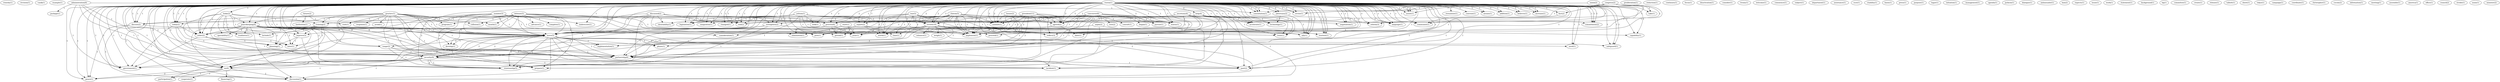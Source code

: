 digraph G {
  remedy [ label="remedy(1)" ];
  revision [ label="revision(1)" ];
  vanik [ label="vanik(1)" ];
  example [ label="example(1)" ];
  number [ label="number(3)" ];
  underscore [ label="underscore(1)" ];
  reform [ label="reform(3)" ];
  process [ label="process(6)" ];
  move [ label="move(1)" ];
  commitment [ label="commitment(2)" ];
  today [ label="today(2)" ];
  order [ label="order(2)" ];
  partnership [ label="partnership(6)" ];
  move [ label="move(5)" ];
  government [ label="government(1)" ];
  implement [ label="implement(1)" ];
  future [ label="future(2)" ];
  institution [ label="institution(1)" ];
  visit [ label="visit(1)" ];
  proliferation [ label="proliferation(1)" ];
  grachev [ label="grachev(1)" ];
  peacekeeping [ label="peacekeeping(4)" ];
  response [ label="response(1)" ];
  avoid [ label="avoid(1)" ];
  program [ label="program(1)" ];
  training [ label="training(2)" ];
  collision [ label="collision(1)" ];
  month [ label="month(1)" ];
  develop [ label="develop(1)" ];
  discuss [ label="discuss(2)" ];
  un [ label="un(4)" ];
  prepare [ label="prepare(1)" ];
  incident [ label="incident(1)" ];
  reduction [ label="reduction(1)" ];
  continues [ label="continues(1)" ];
  russia [ label="russia(12)" ];
  pursue [ label="pursue(1)" ];
  looks [ label="looks(2)" ];
  help [ label="help(4)" ];
  consideration [ label="consideration(1)" ];
  take [ label="take(1)" ];
  changed [ label="changed(1)" ];
  look [ label="look(1)" ];
  fact [ label="fact(2)" ];
  reexamine [ label="reexamine(1)" ];
  convene [ label="convene(1)" ];
  adversary [ label="adversary(2)" ];
  negotiation [ label="negotiation(1)" ];
  means [ label="means(1)" ];
  strengthen [ label="strengthen(2)" ];
  addition [ label="addition(1)" ];
  technology [ label="technology(1)" ];
  implementation [ label="implementation(1)" ];
  emigration [ label="emigration(1)" ];
  export [ label="export(2)" ];
  need [ label="need(1)" ];
  range [ label="range(2)" ];
  post [ label="post(1)" ];
  phase [ label="phase(1)" ];
  capability [ label="capability(1)" ];
  believes [ label="believes(1)" ];
  increase [ label="increase(1)" ];
  end [ label="end(2)" ];
  accelerate [ label="accelerate(1)" ];
  review [ label="review(10)" ];
  revise [ label="revise(1)" ];
  legislation [ label="legislation(1)" ];
  security [ label="security(9)" ];
  assist [ label="assist(1)" ];
  safeguard [ label="safeguard(1)" ];
  world [ label="world(1)" ];
  communist [ label="communist(1)" ];
  peace [ label="peace(1)" ];
  discussion [ label="discussion(1)" ];
  status [ label="status(1)" ];
  summit [ label="summit(1)" ];
  past [ label="past(2)" ];
  trust [ label="trust(1)" ];
  ally [ label="ally(1)" ];
  reorient [ label="reorient(1)" ];
  reflect [ label="reflect(3)" ];
  agreed [ label="agreed(2)" ];
  language [ label="language(1)" ];
  consultation [ label="consultation(1)" ];
  relationship [ label="relationship(5)" ];
  house [ label="house(2)" ];
  discussed [ label="discussed(2)" ];
  improve [ label="improve(3)" ];
  desirability [ label="desirability(1)" ];
  elimination [ label="elimination(1)" ];
  operability [ label="operability(1)" ];
  readiness [ label="readiness(1)" ];
  include [ label="include(1)" ];
  planning [ label="planning(1)" ];
  inter [ label="inter(1)" ];
  participation [ label="participation(1)" ];
  focus [ label="focus(1)" ];
  congress [ label="congress(2)" ];
  deactivation [ label="deactivation(1)" ];
  yeltsin [ label="yeltsin(1)" ];
  consider [ label="consider(1)" ];
  treaty [ label="treaty(1)" ];
  defense [ label="defense(3)" ];
  advance [ label="advance(1)" ];
  complete [ label="complete(1)" ];
  period [ label="period(1)" ];
  year [ label="year(1)" ];
  welcome [ label="welcome(1)" ];
  proceed [ label="proceed(1)" ];
  commence [ label="commence(1)" ];
  subject [ label="subject(1)" ];
  department [ label="department(1)" ];
  assistance [ label="assistance(1)" ];
  csce [ label="csce(1)" ];
  stability [ label="stability(1)" ];
  russia [ label="russia(2)" ];
  start [ label="start(2)" ];
  basis [ label="basis(1)" ];
  press [ label="press(1)" ];
  purpose [ label="purpose(1)" ];
  lugar [ label="lugar(1)" ];
  war [ label="war(5)" ];
  time [ label="time(1)" ];
  initiation [ label="initiation(1)" ];
  management [ label="management(1)" ];
  agenda [ label="agenda(1)" ];
  jackson [ label="jackson(1)" ];
  dialogue [ label="dialogue(1)" ];
  clinton [ label="clinton(5)" ];
  russia [ label="russia(1)" ];
  ambassador [ label="ambassador(1)" ];
  ban [ label="ban(2)" ];
  expects [ label="expects(1)" ];
  issue [ label="issue(1)" ];
  work [ label="work(1)" ];
  statement [ label="statement(1)" ];
  background [ label="background(1)" ];
  hq [ label="hq(1)" ];
  committee [ label="committee(1)" ];
  union [ label="union(2)" ];
  enhance [ label="enhance(1)" ];
  weigh [ label="weigh(1)" ];
  create [ label="create(1)" ];
  vancouver [ label="vancouver(6)" ];
  test [ label="test(2)" ];
  consult [ label="consult(1)" ];
  began [ label="began(1)" ];
  date [ label="date(1)" ];
  release [ label="release(1)" ];
  talbott [ label="talbott(1)" ];
  sheet [ label="sheet(1)" ];
  tokyo [ label="tokyo(1)" ];
  campaign [ label="campaign(1)" ];
  coordinate [ label="coordinate(1)" ];
  cooperate [ label="cooperate(1)" ];
  financing [ label="financing(1)" ];
  aspin [ label="aspin(2)" ];
  christopher [ label="christopher(1)" ];
  cocom [ label="cocom(2)" ];
  information [ label="information(1)" ];
  meeting [ label="meeting(1)" ];
  assemble [ label="assemble(1)" ];
  grachev [ label="grachev(1)" ];
  president [ label="president(11)" ];
  america [ label="america(1)" ];
  secretary [ label="secretary(4)" ];
  administration [ label="administration(6)" ];
  package [ label="package(1)" ];
  office [ label="office(1)" ];
  council [ label="council(2)" ];
  strobe [ label="strobe(1)" ];
  start [ label="start(1)" ];
  nunn [ label="nunn(1)" ];
  minister [ label="minister(2)" ];
  number -> underscore [ label="1" ];
  number -> reform [ label="1" ];
  number -> process [ label="1" ];
  number -> move [ label="1" ];
  number -> commitment [ label="1" ];
  number -> today [ label="1" ];
  number -> order [ label="1" ];
  number -> partnership [ label="2" ];
  number -> move [ label="1" ];
  number -> government [ label="1" ];
  number -> implement [ label="1" ];
  future -> institution [ label="1" ];
  future -> visit [ label="1" ];
  grachev -> peacekeeping [ label="1" ];
  grachev -> response [ label="1" ];
  grachev -> avoid [ label="1" ];
  grachev -> program [ label="1" ];
  grachev -> training [ label="1" ];
  grachev -> move [ label="1" ];
  grachev -> collision [ label="1" ];
  grachev -> month [ label="1" ];
  grachev -> develop [ label="1" ];
  grachev -> visit [ label="1" ];
  grachev -> discuss [ label="1" ];
  grachev -> un [ label="1" ];
  grachev -> prepare [ label="1" ];
  grachev -> move [ label="1" ];
  grachev -> incident [ label="1" ];
  russia -> pursue [ label="2" ];
  russia -> looks [ label="1" ];
  russia -> peacekeeping [ label="1" ];
  russia -> underscore [ label="1" ];
  russia -> reform [ label="3" ];
  russia -> help [ label="2" ];
  russia -> consideration [ label="1" ];
  russia -> take [ label="1" ];
  russia -> changed [ label="1" ];
  russia -> look [ label="1" ];
  russia -> fact [ label="1" ];
  russia -> reexamine [ label="1" ];
  russia -> convene [ label="1" ];
  russia -> process [ label="2" ];
  russia -> adversary [ label="2" ];
  russia -> negotiation [ label="1" ];
  russia -> means [ label="1" ];
  russia -> strengthen [ label="1" ];
  russia -> addition [ label="1" ];
  russia -> technology [ label="1" ];
  russia -> move [ label="3" ];
  russia -> implementation [ label="1" ];
  russia -> emigration [ label="1" ];
  russia -> export [ label="1" ];
  russia -> need [ label="1" ];
  russia -> range [ label="1" ];
  russia -> post [ label="1" ];
  russia -> phase [ label="1" ];
  russia -> capability [ label="1" ];
  russia -> believes [ label="1" ];
  russia -> increase [ label="1" ];
  russia -> end [ label="1" ];
  russia -> commitment [ label="1" ];
  russia -> discuss [ label="1" ];
  russia -> accelerate [ label="1" ];
  russia -> review [ label="2" ];
  russia -> today [ label="1" ];
  russia -> revise [ label="1" ];
  russia -> legislation [ label="1" ];
  russia -> security [ label="2" ];
  russia -> assist [ label="1" ];
  russia -> un [ label="1" ];
  russia -> safeguard [ label="1" ];
  russia -> world [ label="1" ];
  russia -> communist [ label="1" ];
  russia -> peace [ label="1" ];
  russia -> discussion [ label="1" ];
  russia -> status [ label="1" ];
  russia -> summit [ label="2" ];
  russia -> order [ label="1" ];
  russia -> partnership [ label="6" ];
  russia -> move [ label="3" ];
  russia -> past [ label="1" ];
  russia -> trust [ label="1" ];
  russia -> government [ label="1" ];
  russia -> ally [ label="1" ];
  russia -> reorient [ label="1" ];
  russia -> reflect [ label="2" ];
  russia -> agreed [ label="2" ];
  russia -> language [ label="1" ];
  russia -> implement [ label="2" ];
  russia -> consultation [ label="1" ];
  russia -> relationship [ label="2" ];
  house -> pursue [ label="1" ];
  house -> summit [ label="1" ];
  house -> partnership [ label="1" ];
  house -> agreed [ label="1" ];
  house -> implement [ label="1" ];
  discussed -> improve [ label="1" ];
  discussed -> process [ label="1" ];
  discussed -> strengthen [ label="1" ];
  discussed -> desirability [ label="1" ];
  discussed -> elimination [ label="1" ];
  discussed -> end [ label="1" ];
  discussed -> review [ label="1" ];
  discussed -> security [ label="1" ];
  discussed -> reflect [ label="1" ];
  discussed -> relationship [ label="1" ];
  looks -> peacekeeping [ label="1" ];
  looks -> operability [ label="1" ];
  looks -> readiness [ label="1" ];
  looks -> training [ label="1" ];
  looks -> improve [ label="1" ];
  looks -> negotiation [ label="1" ];
  looks -> include [ label="1" ];
  looks -> order [ label="1" ];
  looks -> planning [ label="1" ];
  looks -> inter [ label="1" ];
  peacekeeping -> operability [ label="2" ];
  peacekeeping -> consideration [ label="1" ];
  peacekeeping -> readiness [ label="2" ];
  peacekeeping -> improve [ label="2" ];
  peacekeeping -> move [ label="1" ];
  peacekeeping -> implementation [ label="1" ];
  peacekeeping -> phase [ label="1" ];
  peacekeeping -> capability [ label="1" ];
  peacekeeping -> un [ label="1" ];
  peacekeeping -> discussion [ label="1" ];
  peacekeeping -> order [ label="2" ];
  peacekeeping -> move [ label="1" ];
  peacekeeping -> participation [ label="1" ];
  peacekeeping -> planning [ label="2" ];
  peacekeeping -> inter [ label="2" ];
  congress -> reform [ label="1" ];
  congress -> take [ label="1" ];
  congress -> fact [ label="1" ];
  congress -> process [ label="1" ];
  congress -> revise [ label="1" ];
  congress -> assist [ label="1" ];
  congress -> communist [ label="1" ];
  congress -> reflect [ label="1" ];
  congress -> consultation [ label="1" ];
  yeltsin -> changed [ label="1" ];
  yeltsin -> look [ label="1" ];
  yeltsin -> desirability [ label="1" ];
  yeltsin -> emigration [ label="1" ];
  yeltsin -> end [ label="1" ];
  yeltsin -> review [ label="1" ];
  yeltsin -> legislation [ label="1" ];
  yeltsin -> status [ label="1" ];
  yeltsin -> summit [ label="1" ];
  yeltsin -> partnership [ label="1" ];
  yeltsin -> reflect [ label="1" ];
  yeltsin -> agreed [ label="1" ];
  yeltsin -> implement [ label="1" ];
  defense -> advance [ label="1" ];
  defense -> complete [ label="1" ];
  defense -> program [ label="1" ];
  defense -> training [ label="1" ];
  defense -> process [ label="1" ];
  defense -> move [ label="1" ];
  defense -> collision [ label="1" ];
  defense -> month [ label="1" ];
  defense -> develop [ label="1" ];
  defense -> period [ label="1" ];
  defense -> visit [ label="1" ];
  defense -> discuss [ label="1" ];
  defense -> un [ label="1" ];
  defense -> year [ label="1" ];
  defense -> prepare [ label="1" ];
  defense -> move [ label="1" ];
  defense -> incident [ label="1" ];
  help -> process [ label="1" ];
  help -> strengthen [ label="1" ];
  help -> accelerate [ label="1" ];
  help -> review [ label="1" ];
  help -> proceed [ label="1" ];
  help -> partnership [ label="1" ];
  help -> past [ label="1" ];
  help -> trust [ label="1" ];
  fact -> communist [ label="1" ];
  training -> improve [ label="1" ];
  training -> un [ label="1" ];
  training -> include [ label="1" ];
  training -> order [ label="1" ];
  training -> planning [ label="1" ];
  training -> inter [ label="1" ];
  russia -> process [ label="2" ];
  russia -> adversary [ label="2" ];
  russia -> negotiation [ label="1" ];
  russia -> means [ label="1" ];
  russia -> strengthen [ label="1" ];
  russia -> addition [ label="1" ];
  russia -> technology [ label="1" ];
  russia -> move [ label="3" ];
  russia -> implementation [ label="1" ];
  russia -> emigration [ label="1" ];
  russia -> export [ label="1" ];
  russia -> need [ label="1" ];
  russia -> range [ label="1" ];
  russia -> post [ label="1" ];
  russia -> phase [ label="1" ];
  russia -> capability [ label="1" ];
  russia -> believes [ label="1" ];
  russia -> increase [ label="1" ];
  russia -> end [ label="1" ];
  russia -> commitment [ label="1" ];
  russia -> discuss [ label="1" ];
  russia -> accelerate [ label="1" ];
  russia -> review [ label="2" ];
  russia -> today [ label="1" ];
  russia -> revise [ label="1" ];
  russia -> legislation [ label="1" ];
  russia -> security [ label="2" ];
  russia -> assist [ label="1" ];
  russia -> un [ label="1" ];
  russia -> safeguard [ label="1" ];
  russia -> world [ label="1" ];
  russia -> communist [ label="1" ];
  russia -> peace [ label="1" ];
  russia -> discussion [ label="1" ];
  russia -> status [ label="1" ];
  russia -> summit [ label="2" ];
  russia -> order [ label="1" ];
  russia -> partnership [ label="6" ];
  russia -> move [ label="3" ];
  russia -> past [ label="1" ];
  russia -> trust [ label="1" ];
  russia -> government [ label="1" ];
  russia -> ally [ label="1" ];
  russia -> reorient [ label="1" ];
  russia -> reflect [ label="2" ];
  russia -> agreed [ label="2" ];
  russia -> language [ label="1" ];
  russia -> implement [ label="2" ];
  russia -> consultation [ label="1" ];
  russia -> relationship [ label="2" ];
  improve -> planning [ label="1" ];
  improve -> inter [ label="1" ];
  improve -> relationship [ label="2" ];
  process -> elimination [ label="1" ];
  process -> period [ label="1" ];
  process -> year [ label="1" ];
  adversary -> technology [ label="1" ];
  adversary -> ally [ label="1" ];
  start -> elimination [ label="1" ];
  start -> period [ label="1" ];
  start -> year [ label="1" ];
  strengthen -> security [ label="1" ];
  strengthen -> partnership [ label="1" ];
  strengthen -> trust [ label="1" ];
  strengthen -> relationship [ label="1" ];
  war -> export [ label="1" ];
  war -> post [ label="1" ];
  war -> end [ label="3" ];
  war -> review [ label="3" ];
  war -> world [ label="1" ];
  war -> ally [ label="1" ];
  war -> reorient [ label="1" ];
  war -> time [ label="1" ];
  war -> reflect [ label="3" ];
  war -> language [ label="1" ];
  move -> implementation [ label="1" ];
  move -> need [ label="1" ];
  move -> range [ label="2" ];
  move -> phase [ label="1" ];
  move -> develop [ label="1" ];
  move -> security [ label="2" ];
  move -> un [ label="1" ];
  move -> safeguard [ label="1" ];
  move -> discussion [ label="1" ];
  move -> partnership [ label="2" ];
  move -> past [ label="1" ];
  move -> relationship [ label="2" ];
  export -> post [ label="1" ];
  export -> world [ label="1" ];
  export -> ally [ label="1" ];
  export -> time [ label="1" ];
  range -> security [ label="1" ];
  range -> partnership [ label="1" ];
  range -> relationship [ label="1" ];
  clinton -> end [ label="1" ];
  clinton -> period [ label="1" ];
  clinton -> review [ label="1" ];
  clinton -> legislation [ label="1" ];
  clinton -> year [ label="1" ];
  clinton -> status [ label="1" ];
  clinton -> summit [ label="1" ];
  clinton -> partnership [ label="1" ];
  clinton -> move [ label="1" ];
  clinton -> reflect [ label="1" ];
  clinton -> agreed [ label="1" ];
  clinton -> implement [ label="1" ];
  russia -> increase [ label="1" ];
  russia -> end [ label="1" ];
  russia -> commitment [ label="1" ];
  russia -> discuss [ label="1" ];
  russia -> accelerate [ label="1" ];
  russia -> review [ label="2" ];
  russia -> today [ label="1" ];
  russia -> revise [ label="1" ];
  russia -> legislation [ label="1" ];
  russia -> security [ label="2" ];
  russia -> assist [ label="1" ];
  russia -> un [ label="1" ];
  russia -> safeguard [ label="1" ];
  russia -> world [ label="1" ];
  russia -> communist [ label="1" ];
  russia -> peace [ label="1" ];
  russia -> discussion [ label="1" ];
  russia -> status [ label="1" ];
  russia -> summit [ label="2" ];
  russia -> order [ label="1" ];
  russia -> partnership [ label="6" ];
  russia -> move [ label="3" ];
  russia -> past [ label="1" ];
  russia -> trust [ label="1" ];
  russia -> government [ label="1" ];
  russia -> ally [ label="1" ];
  russia -> reorient [ label="1" ];
  russia -> reflect [ label="2" ];
  russia -> agreed [ label="2" ];
  russia -> language [ label="1" ];
  russia -> implement [ label="2" ];
  russia -> consultation [ label="1" ];
  russia -> relationship [ label="2" ];
  discuss -> peace [ label="1" ];
  discuss -> discussion [ label="1" ];
  discuss -> move [ label="1" ];
  union -> revise [ label="1" ];
  union -> communist [ label="1" ];
  union -> reflect [ label="1" ];
  review -> security [ label="1" ];
  review -> proceed [ label="1" ];
  review -> world [ label="1" ];
  review -> enhance [ label="1" ];
  review -> partnership [ label="1" ];
  review -> weigh [ label="2" ];
  review -> past [ label="2" ];
  review -> trust [ label="1" ];
  review -> ally [ label="1" ];
  review -> reorient [ label="1" ];
  review -> time [ label="1" ];
  review -> reflect [ label="1" ];
  vancouver -> legislation [ label="1" ];
  vancouver -> security [ label="1" ];
  vancouver -> status [ label="1" ];
  vancouver -> test [ label="1" ];
  vancouver -> summit [ label="1" ];
  vancouver -> partnership [ label="1" ];
  vancouver -> move [ label="1" ];
  vancouver -> consult [ label="1" ];
  vancouver -> began [ label="1" ];
  vancouver -> agreed [ label="2" ];
  vancouver -> implement [ label="1" ];
  vancouver -> date [ label="1" ];
  vancouver -> relationship [ label="1" ];
  today -> security [ label="1" ];
  today -> order [ label="1" ];
  today -> partnership [ label="1" ];
  today -> government [ label="1" ];
  security -> un [ label="2" ];
  security -> peace [ label="1" ];
  security -> discussion [ label="1" ];
  security -> prepare [ label="1" ];
  security -> move [ label="2" ];
  security -> incident [ label="1" ];
  security -> relationship [ label="4" ];
  un -> cooperate [ label="1" ];
  un -> financing [ label="1" ];
  un -> peace [ label="2" ];
  un -> discussion [ label="2" ];
  un -> move [ label="2" ];
  un -> participation [ label="1" ];
  aspin -> prepare [ label="1" ];
  aspin -> move [ label="1" ];
  aspin -> incident [ label="1" ];
  grachev -> prepare [ label="1" ];
  grachev -> move [ label="1" ];
  grachev -> incident [ label="1" ];
  president -> year [ label="1" ];
  president -> status [ label="2" ];
  president -> summit [ label="2" ];
  president -> partnership [ label="2" ];
  president -> move [ label="2" ];
  president -> reflect [ label="2" ];
  president -> agreed [ label="2" ];
  president -> implement [ label="2" ];
  president -> relationship [ label="1" ];
  secretary -> discussion [ label="1" ];
  secretary -> summit [ label="1" ];
  secretary -> prepare [ label="1" ];
  secretary -> partnership [ label="1" ];
  secretary -> move [ label="2" ];
  secretary -> agreed [ label="1" ];
  secretary -> implement [ label="1" ];
  secretary -> incident [ label="1" ];
  order -> partnership [ label="1" ];
  order -> government [ label="1" ];
  order -> planning [ label="1" ];
  order -> inter [ label="1" ];
  administration -> partnership [ label="2" ];
  administration -> move [ label="1" ];
  administration -> government [ label="1" ];
  administration -> package [ label="1" ];
  administration -> consultation [ label="1" ];
  administration -> relationship [ label="1" ];
  partnership -> past [ label="1" ];
  partnership -> government [ label="1" ];
  move -> past [ label="1" ];
  move -> relationship [ label="2" ];
  agreed -> implement [ label="1" ];
  agreed -> date [ label="1" ];
}
